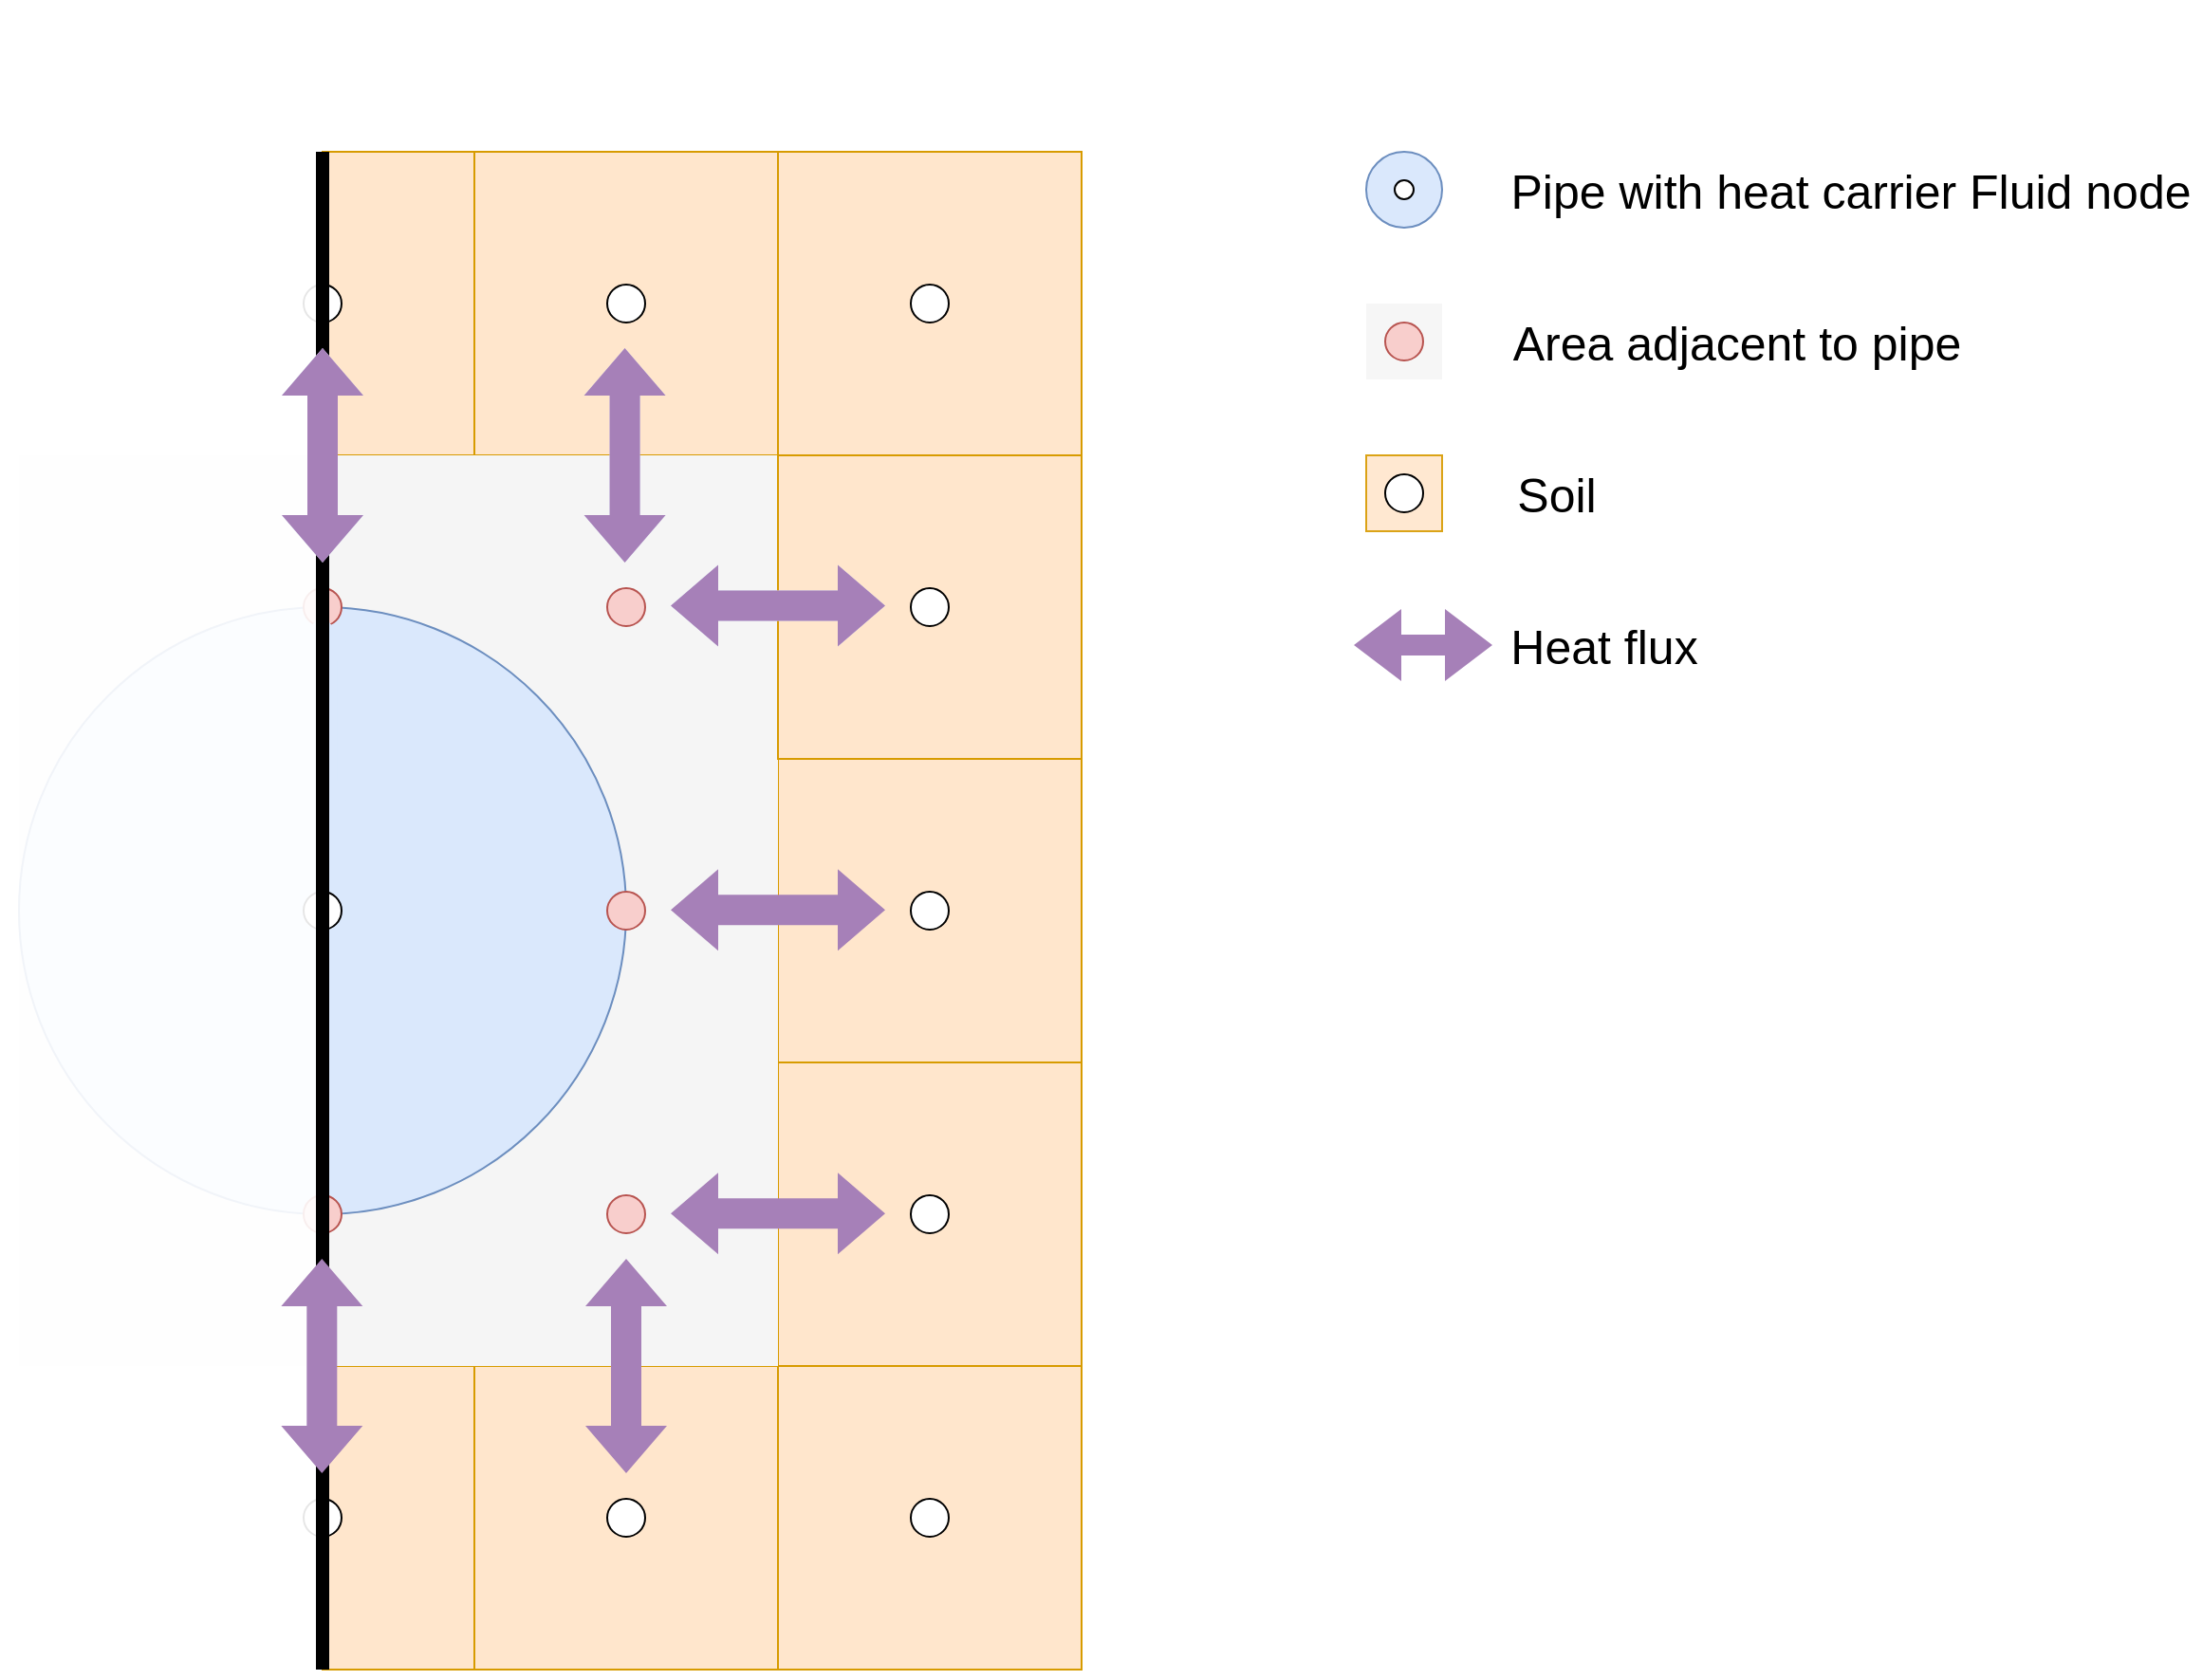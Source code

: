 <mxfile version="16.0.0" type="device"><diagram id="PHb2s7p4ZAPegiXLXkJq" name="Seite-1"><mxGraphModel dx="1102" dy="985" grid="1" gridSize="10" guides="1" tooltips="1" connect="1" arrows="1" fold="1" page="1" pageScale="1" pageWidth="827" pageHeight="1169" math="0" shadow="0"><root><mxCell id="0"/><mxCell id="1" parent="0"/><mxCell id="Kx6e2i00Rf9JIR_avcbc-18" value="" style="whiteSpace=wrap;html=1;aspect=fixed;fontSize=25;opacity=90;strokeColor=none;fillColor=#f5f5f5;fontColor=#333333;" parent="1" vertex="1"><mxGeometry x="720" y="280" width="40" height="40" as="geometry"/></mxCell><mxCell id="V5v3T3MNSLfCEGkQ8ST5-122" value="" style="group" parent="1" vertex="1" connectable="0"><mxGeometry x="360" y="440" width="320" height="400" as="geometry"/></mxCell><mxCell id="V5v3T3MNSLfCEGkQ8ST5-130" value="" style="rounded=0;whiteSpace=wrap;html=1;fillColor=#f5f5f5;strokeColor=none;fontColor=#333333;" parent="V5v3T3MNSLfCEGkQ8ST5-122" vertex="1"><mxGeometry x="-30" y="240" width="80" height="160" as="geometry"/></mxCell><mxCell id="V5v3T3MNSLfCEGkQ8ST5-128" value="" style="rounded=0;whiteSpace=wrap;html=1;fillColor=#f5f5f5;strokeColor=none;fontColor=#333333;" parent="V5v3T3MNSLfCEGkQ8ST5-122" vertex="1"><mxGeometry x="-30" width="80" height="80" as="geometry"/></mxCell><mxCell id="V5v3T3MNSLfCEGkQ8ST5-129" value="" style="rounded=0;whiteSpace=wrap;html=1;fillColor=#f5f5f5;strokeColor=none;fontColor=#333333;" parent="V5v3T3MNSLfCEGkQ8ST5-122" vertex="1"><mxGeometry x="-30" y="80" width="80" height="160" as="geometry"/></mxCell><mxCell id="V5v3T3MNSLfCEGkQ8ST5-123" value="" style="rounded=0;whiteSpace=wrap;html=1;fillColor=#ffe6cc;strokeColor=#d79b00;" parent="V5v3T3MNSLfCEGkQ8ST5-122" vertex="1"><mxGeometry x="50" y="240" width="160" height="160" as="geometry"/></mxCell><mxCell id="V5v3T3MNSLfCEGkQ8ST5-124" value="" style="rounded=0;whiteSpace=wrap;html=1;fillColor=#ffe6cc;strokeColor=#d79b00;" parent="V5v3T3MNSLfCEGkQ8ST5-122" vertex="1"><mxGeometry x="50" y="80" width="160" height="160" as="geometry"/></mxCell><mxCell id="V5v3T3MNSLfCEGkQ8ST5-125" value="" style="ellipse;whiteSpace=wrap;html=1;aspect=fixed;" parent="V5v3T3MNSLfCEGkQ8ST5-122" vertex="1"><mxGeometry x="120" y="150" width="20" height="20" as="geometry"/></mxCell><mxCell id="V5v3T3MNSLfCEGkQ8ST5-126" value="" style="ellipse;whiteSpace=wrap;html=1;aspect=fixed;" parent="V5v3T3MNSLfCEGkQ8ST5-122" vertex="1"><mxGeometry x="-40" y="150" width="20" height="20" as="geometry"/></mxCell><mxCell id="V5v3T3MNSLfCEGkQ8ST5-127" value="" style="ellipse;whiteSpace=wrap;html=1;aspect=fixed;" parent="V5v3T3MNSLfCEGkQ8ST5-122" vertex="1"><mxGeometry x="120" y="310" width="20" height="20" as="geometry"/></mxCell><mxCell id="V5v3T3MNSLfCEGkQ8ST5-131" value="" style="shape=flexArrow;endArrow=classic;startArrow=classic;html=1;rounded=0;strokeWidth=7;fillColor=#dae8fc;strokeColor=none;" parent="V5v3T3MNSLfCEGkQ8ST5-122" edge="1"><mxGeometry width="100" height="100" relative="1" as="geometry"><mxPoint x="-10" y="319.63" as="sourcePoint"/><mxPoint x="110" y="319.63" as="targetPoint"/></mxGeometry></mxCell><mxCell id="V5v3T3MNSLfCEGkQ8ST5-132" value="" style="shape=flexArrow;endArrow=classic;startArrow=classic;html=1;rounded=0;strokeWidth=7;fillColor=#dae8fc;strokeColor=none;" parent="V5v3T3MNSLfCEGkQ8ST5-122" edge="1"><mxGeometry width="100" height="100" relative="1" as="geometry"><mxPoint x="-10" y="159.64" as="sourcePoint"/><mxPoint x="110" y="159.64" as="targetPoint"/></mxGeometry></mxCell><mxCell id="V5v3T3MNSLfCEGkQ8ST5-91" value="" style="rounded=0;whiteSpace=wrap;html=1;fillColor=#ffe6cc;strokeColor=#d79b00;" parent="1" vertex="1"><mxGeometry x="170" y="200" width="80" height="160" as="geometry"/></mxCell><mxCell id="V5v3T3MNSLfCEGkQ8ST5-92" value="" style="rounded=0;whiteSpace=wrap;html=1;fillColor=#ffe6cc;strokeColor=#d79b00;" parent="1" vertex="1"><mxGeometry x="410" y="840" width="160" height="160" as="geometry"/></mxCell><mxCell id="V5v3T3MNSLfCEGkQ8ST5-93" value="" style="rounded=0;whiteSpace=wrap;html=1;fillColor=#ffe6cc;strokeColor=#d79b00;" parent="1" vertex="1"><mxGeometry x="170" y="840" width="80" height="160" as="geometry"/></mxCell><mxCell id="V5v3T3MNSLfCEGkQ8ST5-103" value="" style="rounded=0;whiteSpace=wrap;html=1;fillColor=#ffe6cc;strokeColor=#d79b00;" parent="1" vertex="1"><mxGeometry x="250" y="200" width="160" height="160" as="geometry"/></mxCell><mxCell id="3ovYpL60QbITbcF5EEVv-3" value="" style="edgeStyle=orthogonalEdgeStyle;rounded=0;orthogonalLoop=1;jettySize=auto;html=1;" parent="1" source="V5v3T3MNSLfCEGkQ8ST5-94" target="V5v3T3MNSLfCEGkQ8ST5-88" edge="1"><mxGeometry relative="1" as="geometry"/></mxCell><mxCell id="V5v3T3MNSLfCEGkQ8ST5-94" value="" style="rounded=0;whiteSpace=wrap;html=1;fillColor=#ffe6cc;strokeColor=#d79b00;" parent="1" vertex="1"><mxGeometry x="250" y="840" width="160" height="160" as="geometry"/></mxCell><mxCell id="V5v3T3MNSLfCEGkQ8ST5-81" value="" style="rounded=0;whiteSpace=wrap;html=1;fillColor=#f5f5f5;strokeColor=none;fontColor=#333333;" parent="1" vertex="1"><mxGeometry x="10" y="360" width="160" height="80" as="geometry"/></mxCell><mxCell id="V5v3T3MNSLfCEGkQ8ST5-82" value="" style="rounded=0;whiteSpace=wrap;html=1;fillColor=#f5f5f5;strokeColor=none;fontColor=#333333;" parent="1" vertex="1"><mxGeometry x="10" y="760" width="160" height="80" as="geometry"/></mxCell><mxCell id="V5v3T3MNSLfCEGkQ8ST5-58" value="" style="whiteSpace=wrap;html=1;aspect=fixed;fillColor=#f5f5f5;strokeColor=none;fontColor=#333333;" parent="1" vertex="1"><mxGeometry x="170" y="360" width="80" height="80" as="geometry"/></mxCell><mxCell id="V5v3T3MNSLfCEGkQ8ST5-62" value="" style="whiteSpace=wrap;html=1;aspect=fixed;fillColor=#f5f5f5;strokeColor=none;fontColor=#333333;" parent="1" vertex="1"><mxGeometry x="170" y="760" width="80" height="80" as="geometry"/></mxCell><mxCell id="V5v3T3MNSLfCEGkQ8ST5-12" value="" style="group" parent="1" vertex="1" connectable="0"><mxGeometry x="360" y="440" width="320" height="400" as="geometry"/></mxCell><mxCell id="V5v3T3MNSLfCEGkQ8ST5-95" value="" style="rounded=0;whiteSpace=wrap;html=1;fillColor=#ffe6cc;strokeColor=#d79b00;" parent="V5v3T3MNSLfCEGkQ8ST5-12" vertex="1"><mxGeometry x="50" y="240" width="160" height="160" as="geometry"/></mxCell><mxCell id="V5v3T3MNSLfCEGkQ8ST5-96" value="" style="rounded=0;whiteSpace=wrap;html=1;fillColor=#ffe6cc;strokeColor=#d79b00;" parent="V5v3T3MNSLfCEGkQ8ST5-12" vertex="1"><mxGeometry x="50" y="80" width="160" height="160" as="geometry"/></mxCell><mxCell id="V5v3T3MNSLfCEGkQ8ST5-11" value="" style="ellipse;whiteSpace=wrap;html=1;aspect=fixed;" parent="V5v3T3MNSLfCEGkQ8ST5-12" vertex="1"><mxGeometry x="120" y="150" width="20" height="20" as="geometry"/></mxCell><mxCell id="V5v3T3MNSLfCEGkQ8ST5-40" value="" style="ellipse;whiteSpace=wrap;html=1;aspect=fixed;" parent="V5v3T3MNSLfCEGkQ8ST5-12" vertex="1"><mxGeometry x="-40" y="150" width="20" height="20" as="geometry"/></mxCell><mxCell id="V5v3T3MNSLfCEGkQ8ST5-57" value="" style="ellipse;whiteSpace=wrap;html=1;aspect=fixed;" parent="V5v3T3MNSLfCEGkQ8ST5-12" vertex="1"><mxGeometry x="120" y="310" width="20" height="20" as="geometry"/></mxCell><mxCell id="V5v3T3MNSLfCEGkQ8ST5-60" value="" style="rounded=0;whiteSpace=wrap;html=1;fillColor=#f5f5f5;strokeColor=none;fontColor=#333333;" parent="V5v3T3MNSLfCEGkQ8ST5-12" vertex="1"><mxGeometry x="-30" width="80" height="80" as="geometry"/></mxCell><mxCell id="V5v3T3MNSLfCEGkQ8ST5-61" value="" style="rounded=0;whiteSpace=wrap;html=1;fillColor=#f5f5f5;strokeColor=none;fontColor=#333333;" parent="V5v3T3MNSLfCEGkQ8ST5-12" vertex="1"><mxGeometry x="-30" y="80" width="80" height="160" as="geometry"/></mxCell><mxCell id="V5v3T3MNSLfCEGkQ8ST5-70" value="" style="rounded=0;whiteSpace=wrap;html=1;fillColor=#f5f5f5;strokeColor=none;fontColor=#333333;" parent="V5v3T3MNSLfCEGkQ8ST5-12" vertex="1"><mxGeometry x="-30" y="240" width="80" height="160" as="geometry"/></mxCell><mxCell id="V5v3T3MNSLfCEGkQ8ST5-109" value="" style="shape=flexArrow;endArrow=classic;startArrow=classic;html=1;rounded=0;strokeWidth=7;fillColor=#A680B8;strokeColor=none;" parent="V5v3T3MNSLfCEGkQ8ST5-12" edge="1"><mxGeometry width="100" height="100" relative="1" as="geometry"><mxPoint x="-10" y="319.63" as="sourcePoint"/><mxPoint x="110" y="319.63" as="targetPoint"/></mxGeometry></mxCell><mxCell id="V5v3T3MNSLfCEGkQ8ST5-110" value="" style="shape=flexArrow;endArrow=classic;startArrow=classic;html=1;rounded=0;strokeWidth=7;fillColor=#A680B8;strokeColor=none;" parent="V5v3T3MNSLfCEGkQ8ST5-12" edge="1"><mxGeometry width="100" height="100" relative="1" as="geometry"><mxPoint x="-10" y="159.64" as="sourcePoint"/><mxPoint x="110" y="159.64" as="targetPoint"/></mxGeometry></mxCell><mxCell id="V5v3T3MNSLfCEGkQ8ST5-59" value="" style="rounded=0;whiteSpace=wrap;html=1;fillColor=#f5f5f5;strokeColor=none;fontColor=#333333;" parent="1" vertex="1"><mxGeometry x="250" y="360" width="160" height="80" as="geometry"/></mxCell><mxCell id="V5v3T3MNSLfCEGkQ8ST5-3" value="" style="group;fillColor=none;fontColor=#333333;strokeColor=none;" parent="1" vertex="1" connectable="0"><mxGeometry x="10" y="440" width="330" height="460" as="geometry"/></mxCell><mxCell id="V5v3T3MNSLfCEGkQ8ST5-79" value="" style="whiteSpace=wrap;html=1;aspect=fixed;fillColor=#f5f5f5;strokeColor=none;fontColor=#333333;" parent="V5v3T3MNSLfCEGkQ8ST5-3" vertex="1"><mxGeometry x="240" y="320" width="80" height="80" as="geometry"/></mxCell><mxCell id="V5v3T3MNSLfCEGkQ8ST5-1" value="" style="whiteSpace=wrap;html=1;aspect=fixed;fillColor=#f5f5f5;strokeColor=none;fontColor=#333333;" parent="V5v3T3MNSLfCEGkQ8ST5-3" vertex="1"><mxGeometry width="320" height="320" as="geometry"/></mxCell><mxCell id="V5v3T3MNSLfCEGkQ8ST5-2" value="" style="ellipse;whiteSpace=wrap;html=1;aspect=fixed;fillColor=#dae8fc;strokeColor=#6c8ebf;" parent="V5v3T3MNSLfCEGkQ8ST5-3" vertex="1"><mxGeometry width="320" height="320" as="geometry"/></mxCell><mxCell id="V5v3T3MNSLfCEGkQ8ST5-19" value="" style="ellipse;whiteSpace=wrap;html=1;aspect=fixed;fillColor=#f8cecc;strokeColor=#b85450;" parent="V5v3T3MNSLfCEGkQ8ST5-3" vertex="1"><mxGeometry x="150" y="-10" width="20" height="20" as="geometry"/></mxCell><mxCell id="V5v3T3MNSLfCEGkQ8ST5-32" value="" style="ellipse;whiteSpace=wrap;html=1;aspect=fixed;fillColor=#f8cecc;strokeColor=#b85450;" parent="V5v3T3MNSLfCEGkQ8ST5-3" vertex="1"><mxGeometry x="150" y="310" width="20" height="20" as="geometry"/></mxCell><mxCell id="V5v3T3MNSLfCEGkQ8ST5-46" value="" style="ellipse;whiteSpace=wrap;html=1;aspect=fixed;fillColor=#f8cecc;strokeColor=#b85450;" parent="V5v3T3MNSLfCEGkQ8ST5-3" vertex="1"><mxGeometry x="310" y="-10" width="20" height="20" as="geometry"/></mxCell><mxCell id="V5v3T3MNSLfCEGkQ8ST5-86" value="" style="ellipse;whiteSpace=wrap;html=1;aspect=fixed;fillColor=#f8cecc;strokeColor=#b85450;" parent="V5v3T3MNSLfCEGkQ8ST5-3" vertex="1"><mxGeometry x="310" y="150" width="20" height="20" as="geometry"/></mxCell><mxCell id="V5v3T3MNSLfCEGkQ8ST5-88" value="" style="ellipse;whiteSpace=wrap;html=1;aspect=fixed;fillColor=#f8cecc;strokeColor=#b85450;" parent="V5v3T3MNSLfCEGkQ8ST5-3" vertex="1"><mxGeometry x="310" y="310" width="20" height="20" as="geometry"/></mxCell><mxCell id="V5v3T3MNSLfCEGkQ8ST5-113" value="" style="shape=flexArrow;endArrow=classic;startArrow=classic;html=1;rounded=0;strokeWidth=7;fillColor=#A680B8;strokeColor=none;" parent="V5v3T3MNSLfCEGkQ8ST5-3" edge="1"><mxGeometry width="100" height="100" relative="1" as="geometry"><mxPoint x="320.0" y="340" as="sourcePoint"/><mxPoint x="320.0" y="460" as="targetPoint"/></mxGeometry></mxCell><mxCell id="V5v3T3MNSLfCEGkQ8ST5-116" value="" style="shape=flexArrow;endArrow=classic;startArrow=classic;html=1;rounded=0;strokeWidth=7;fillColor=#dae8fc;strokeColor=none;" parent="V5v3T3MNSLfCEGkQ8ST5-3" edge="1"><mxGeometry width="100" height="100" relative="1" as="geometry"><mxPoint x="159.58" as="sourcePoint"/><mxPoint x="159.58" y="120" as="targetPoint"/></mxGeometry></mxCell><mxCell id="V5v3T3MNSLfCEGkQ8ST5-10" value="" style="ellipse;whiteSpace=wrap;html=1;aspect=fixed;" parent="V5v3T3MNSLfCEGkQ8ST5-3" vertex="1"><mxGeometry x="150" y="150" width="20" height="20" as="geometry"/></mxCell><mxCell id="V5v3T3MNSLfCEGkQ8ST5-13" value="" style="group" parent="1" vertex="1" connectable="0"><mxGeometry x="360" y="120" width="320" height="400" as="geometry"/></mxCell><mxCell id="V5v3T3MNSLfCEGkQ8ST5-102" value="" style="rounded=0;whiteSpace=wrap;html=1;fillColor=#ffe6cc;strokeColor=#d79b00;" parent="V5v3T3MNSLfCEGkQ8ST5-13" vertex="1"><mxGeometry x="50" y="80" width="160" height="160" as="geometry"/></mxCell><mxCell id="V5v3T3MNSLfCEGkQ8ST5-15" value="" style="ellipse;whiteSpace=wrap;html=1;aspect=fixed;" parent="V5v3T3MNSLfCEGkQ8ST5-13" vertex="1"><mxGeometry x="120" y="150" width="20" height="20" as="geometry"/></mxCell><mxCell id="V5v3T3MNSLfCEGkQ8ST5-104" value="" style="rounded=0;whiteSpace=wrap;html=1;fillColor=#ffe6cc;strokeColor=#d79b00;" parent="V5v3T3MNSLfCEGkQ8ST5-13" vertex="1"><mxGeometry x="50" y="240" width="160" height="160" as="geometry"/></mxCell><mxCell id="V5v3T3MNSLfCEGkQ8ST5-105" value="" style="ellipse;whiteSpace=wrap;html=1;aspect=fixed;" parent="V5v3T3MNSLfCEGkQ8ST5-13" vertex="1"><mxGeometry x="120" y="310" width="20" height="20" as="geometry"/></mxCell><mxCell id="V5v3T3MNSLfCEGkQ8ST5-41" value="" style="ellipse;whiteSpace=wrap;html=1;aspect=fixed;" parent="1" vertex="1"><mxGeometry x="160" y="910" width="20" height="20" as="geometry"/></mxCell><mxCell id="V5v3T3MNSLfCEGkQ8ST5-43" value="" style="ellipse;whiteSpace=wrap;html=1;aspect=fixed;" parent="1" vertex="1"><mxGeometry x="320" y="910" width="20" height="20" as="geometry"/></mxCell><mxCell id="V5v3T3MNSLfCEGkQ8ST5-44" value="" style="ellipse;whiteSpace=wrap;html=1;aspect=fixed;" parent="1" vertex="1"><mxGeometry x="160" y="270" width="20" height="20" as="geometry"/></mxCell><mxCell id="V5v3T3MNSLfCEGkQ8ST5-55" value="" style="ellipse;whiteSpace=wrap;html=1;aspect=fixed;" parent="1" vertex="1"><mxGeometry x="320" y="270" width="20" height="20" as="geometry"/></mxCell><mxCell id="V5v3T3MNSLfCEGkQ8ST5-87" value="" style="ellipse;whiteSpace=wrap;html=1;aspect=fixed;" parent="1" vertex="1"><mxGeometry x="480" y="910" width="20" height="20" as="geometry"/></mxCell><mxCell id="V5v3T3MNSLfCEGkQ8ST5-84" value="" style="rounded=0;whiteSpace=wrap;html=1;gradientColor=none;fillColor=#FFFFFF;opacity=90;strokeColor=none;" parent="1" vertex="1"><mxGeometry y="200" width="170" height="800" as="geometry"/></mxCell><mxCell id="V5v3T3MNSLfCEGkQ8ST5-45" value="" style="endArrow=none;html=1;strokeWidth=7;rounded=0;startArrow=none;" parent="1" source="V5v3T3MNSLfCEGkQ8ST5-41" target="V5v3T3MNSLfCEGkQ8ST5-44" edge="1"><mxGeometry width="50" height="50" relative="1" as="geometry"><mxPoint x="170" y="910" as="sourcePoint"/><mxPoint x="169.9" y="40" as="targetPoint"/><Array as="points"><mxPoint x="170" y="1000"/><mxPoint x="170" y="200"/></Array></mxGeometry></mxCell><mxCell id="V5v3T3MNSLfCEGkQ8ST5-111" value="" style="shape=flexArrow;endArrow=classic;startArrow=classic;html=1;rounded=0;strokeWidth=7;fillColor=#dae8fc;strokeColor=none;" parent="1" edge="1"><mxGeometry width="100" height="100" relative="1" as="geometry"><mxPoint x="350" y="439.29" as="sourcePoint"/><mxPoint x="470.0" y="439.29" as="targetPoint"/></mxGeometry></mxCell><mxCell id="V5v3T3MNSLfCEGkQ8ST5-112" value="" style="shape=flexArrow;endArrow=classic;startArrow=classic;html=1;rounded=0;strokeWidth=7;fillColor=#dae8fc;strokeColor=none;" parent="1" edge="1"><mxGeometry width="100" height="100" relative="1" as="geometry"><mxPoint x="329.29" y="300.0" as="sourcePoint"/><mxPoint x="329.29" y="420" as="targetPoint"/></mxGeometry></mxCell><mxCell id="V5v3T3MNSLfCEGkQ8ST5-114" value="" style="shape=flexArrow;endArrow=classic;startArrow=classic;html=1;rounded=0;strokeWidth=7;fillColor=#dae8fc;strokeColor=none;" parent="1" edge="1"><mxGeometry width="100" height="100" relative="1" as="geometry"><mxPoint x="170" y="300" as="sourcePoint"/><mxPoint x="170" y="420" as="targetPoint"/></mxGeometry></mxCell><mxCell id="V5v3T3MNSLfCEGkQ8ST5-119" value="" style="shape=flexArrow;endArrow=classic;startArrow=classic;html=1;rounded=0;strokeWidth=7;fillColor=#A680B8;strokeColor=none;" parent="1" edge="1"><mxGeometry width="100" height="100" relative="1" as="geometry"><mxPoint x="170" y="300" as="sourcePoint"/><mxPoint x="170" y="420" as="targetPoint"/></mxGeometry></mxCell><mxCell id="V5v3T3MNSLfCEGkQ8ST5-120" value="" style="shape=flexArrow;endArrow=classic;startArrow=classic;html=1;rounded=0;strokeWidth=7;fillColor=#A680B8;strokeColor=none;" parent="1" edge="1"><mxGeometry width="100" height="100" relative="1" as="geometry"><mxPoint x="329.29" y="300" as="sourcePoint"/><mxPoint x="329.29" y="420" as="targetPoint"/></mxGeometry></mxCell><mxCell id="V5v3T3MNSLfCEGkQ8ST5-121" value="" style="shape=flexArrow;endArrow=classic;startArrow=classic;html=1;rounded=0;strokeWidth=7;fillColor=#A680B8;strokeColor=none;" parent="1" edge="1"><mxGeometry width="100" height="100" relative="1" as="geometry"><mxPoint x="350" y="439.29" as="sourcePoint"/><mxPoint x="470.0" y="439.29" as="targetPoint"/></mxGeometry></mxCell><mxCell id="Kx6e2i00Rf9JIR_avcbc-4" value="" style="shape=flexArrow;endArrow=classic;startArrow=classic;html=1;rounded=0;strokeWidth=7;fillColor=#A680B8;strokeColor=none;" parent="1" edge="1"><mxGeometry width="100" height="100" relative="1" as="geometry"><mxPoint x="169.66" y="780" as="sourcePoint"/><mxPoint x="169.66" y="900" as="targetPoint"/></mxGeometry></mxCell><mxCell id="Kx6e2i00Rf9JIR_avcbc-13" value="Pipe with heat carrier Fluid node" style="text;html=1;align=center;verticalAlign=middle;resizable=0;points=[];autosize=1;strokeColor=none;fillColor=none;fontSize=25;" parent="1" vertex="1"><mxGeometry x="790" y="200" width="370" height="40" as="geometry"/></mxCell><mxCell id="Kx6e2i00Rf9JIR_avcbc-15" value="" style="ellipse;whiteSpace=wrap;html=1;aspect=fixed;fillColor=#f8cecc;strokeColor=#b85450;" parent="1" vertex="1"><mxGeometry x="730" y="290" width="20" height="20" as="geometry"/></mxCell><mxCell id="Kx6e2i00Rf9JIR_avcbc-20" value="" style="ellipse;whiteSpace=wrap;html=1;aspect=fixed;fillColor=#dae8fc;strokeColor=#6c8ebf;" parent="1" vertex="1"><mxGeometry x="720" y="200" width="40" height="40" as="geometry"/></mxCell><mxCell id="Kx6e2i00Rf9JIR_avcbc-21" value="Area adjacent to pipe" style="text;html=1;align=center;verticalAlign=middle;resizable=0;points=[];autosize=1;strokeColor=none;fillColor=none;fontSize=25;" parent="1" vertex="1"><mxGeometry x="790" y="280" width="250" height="40" as="geometry"/></mxCell><mxCell id="Kx6e2i00Rf9JIR_avcbc-22" value="" style="whiteSpace=wrap;html=1;aspect=fixed;fontSize=25;opacity=90;strokeColor=#d79b00;fillColor=#ffe6cc;" parent="1" vertex="1"><mxGeometry x="720" y="360" width="40" height="40" as="geometry"/></mxCell><mxCell id="Kx6e2i00Rf9JIR_avcbc-23" value="Soil" style="text;html=1;align=center;verticalAlign=middle;resizable=0;points=[];autosize=1;strokeColor=none;fillColor=none;fontSize=25;" parent="1" vertex="1"><mxGeometry x="790" y="360" width="60" height="40" as="geometry"/></mxCell><mxCell id="Kx6e2i00Rf9JIR_avcbc-24" value="" style="ellipse;whiteSpace=wrap;html=1;aspect=fixed;" parent="1" vertex="1"><mxGeometry x="730" y="370" width="20" height="20" as="geometry"/></mxCell><mxCell id="Kx6e2i00Rf9JIR_avcbc-27" value="" style="shape=flexArrow;endArrow=classic;startArrow=classic;html=1;rounded=0;strokeWidth=7;fillColor=#A680B8;strokeColor=none;width=5;" parent="1" edge="1"><mxGeometry width="100" height="100" relative="1" as="geometry"><mxPoint x="710" y="460" as="sourcePoint"/><mxPoint x="790" y="460" as="targetPoint"/><Array as="points"><mxPoint x="810" y="460"/></Array></mxGeometry></mxCell><mxCell id="Kx6e2i00Rf9JIR_avcbc-28" value="Heat flux" style="text;html=1;align=center;verticalAlign=middle;resizable=0;points=[];autosize=1;strokeColor=none;fillColor=none;fontSize=25;" parent="1" vertex="1"><mxGeometry x="790" y="440" width="110" height="40" as="geometry"/></mxCell><mxCell id="3ovYpL60QbITbcF5EEVv-5" value="" style="ellipse;whiteSpace=wrap;html=1;aspect=fixed;" parent="1" vertex="1"><mxGeometry x="735" y="215" width="10" height="10" as="geometry"/></mxCell></root></mxGraphModel></diagram></mxfile>